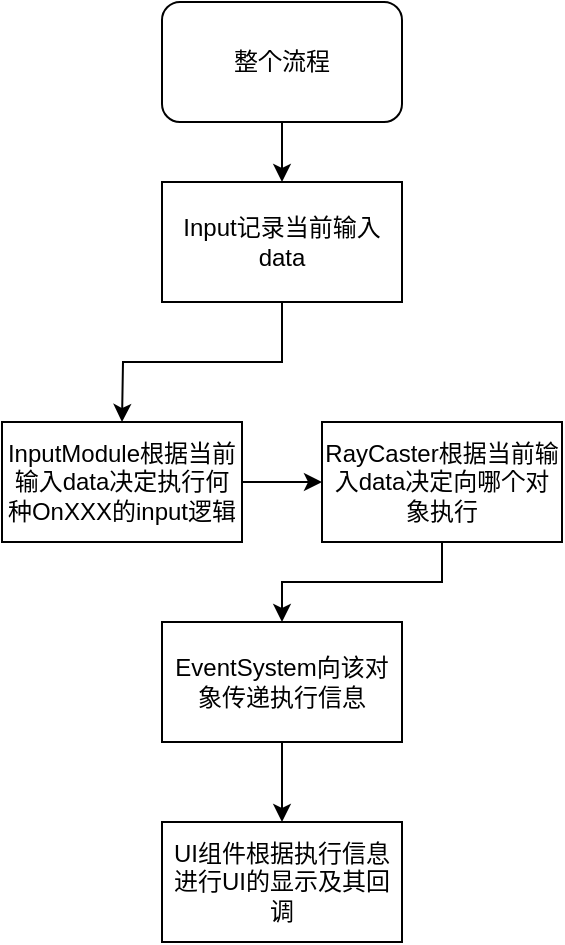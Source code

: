 <mxfile>
    <diagram id="HCalsTGUNJoU01rrmRli" name="Page-1">
        <mxGraphModel dx="1100" dy="624" grid="1" gridSize="10" guides="1" tooltips="1" connect="1" arrows="1" fold="1" page="1" pageScale="1" pageWidth="827" pageHeight="1169" math="0" shadow="0">
            <root>
                <mxCell id="0"/>
                <mxCell id="1" parent="0"/>
                <mxCell id="3" style="edgeStyle=orthogonalEdgeStyle;rounded=0;orthogonalLoop=1;jettySize=auto;html=1;entryX=0.5;entryY=0;entryDx=0;entryDy=0;" edge="1" parent="1" source="2" target="4">
                    <mxGeometry relative="1" as="geometry">
                        <mxPoint x="320" y="190" as="targetPoint"/>
                    </mxGeometry>
                </mxCell>
                <mxCell id="2" value="整个流程" style="rounded=1;whiteSpace=wrap;html=1;" vertex="1" parent="1">
                    <mxGeometry x="360" y="110" width="120" height="60" as="geometry"/>
                </mxCell>
                <mxCell id="5" style="edgeStyle=orthogonalEdgeStyle;rounded=0;orthogonalLoop=1;jettySize=auto;html=1;exitX=0.5;exitY=1;exitDx=0;exitDy=0;" edge="1" parent="1" source="4">
                    <mxGeometry relative="1" as="geometry">
                        <mxPoint x="340" y="320" as="targetPoint"/>
                    </mxGeometry>
                </mxCell>
                <mxCell id="4" value="Input记录当前输入data" style="rounded=0;whiteSpace=wrap;html=1;" vertex="1" parent="1">
                    <mxGeometry x="360" y="200" width="120" height="60" as="geometry"/>
                </mxCell>
                <mxCell id="9" style="edgeStyle=orthogonalEdgeStyle;rounded=0;orthogonalLoop=1;jettySize=auto;html=1;entryX=0;entryY=0.5;entryDx=0;entryDy=0;" edge="1" parent="1" source="6" target="10">
                    <mxGeometry relative="1" as="geometry">
                        <mxPoint x="340" y="430" as="targetPoint"/>
                    </mxGeometry>
                </mxCell>
                <mxCell id="6" value="InputModule根据当前输入data决定执行何种OnXXX的input逻辑" style="rounded=0;whiteSpace=wrap;html=1;" vertex="1" parent="1">
                    <mxGeometry x="280" y="320" width="120" height="60" as="geometry"/>
                </mxCell>
                <mxCell id="12" style="edgeStyle=orthogonalEdgeStyle;rounded=0;orthogonalLoop=1;jettySize=auto;html=1;entryX=0.5;entryY=0;entryDx=0;entryDy=0;" edge="1" parent="1" source="10" target="13">
                    <mxGeometry relative="1" as="geometry">
                        <mxPoint x="500" y="440" as="targetPoint"/>
                    </mxGeometry>
                </mxCell>
                <mxCell id="10" value="RayCaster根据当前输入data决定向哪个对象执行" style="rounded=0;whiteSpace=wrap;html=1;" vertex="1" parent="1">
                    <mxGeometry x="440" y="320" width="120" height="60" as="geometry"/>
                </mxCell>
                <mxCell id="14" style="edgeStyle=orthogonalEdgeStyle;rounded=0;orthogonalLoop=1;jettySize=auto;html=1;entryX=0.5;entryY=0;entryDx=0;entryDy=0;" edge="1" parent="1" source="13" target="15">
                    <mxGeometry relative="1" as="geometry">
                        <mxPoint x="420" y="520" as="targetPoint"/>
                    </mxGeometry>
                </mxCell>
                <mxCell id="13" value="EventSystem向该对象传递执行信息" style="rounded=0;whiteSpace=wrap;html=1;" vertex="1" parent="1">
                    <mxGeometry x="360" y="420" width="120" height="60" as="geometry"/>
                </mxCell>
                <mxCell id="15" value="UI组件根据执行信息进行UI的显示及其回调" style="rounded=0;whiteSpace=wrap;html=1;" vertex="1" parent="1">
                    <mxGeometry x="360" y="520" width="120" height="60" as="geometry"/>
                </mxCell>
            </root>
        </mxGraphModel>
    </diagram>
</mxfile>